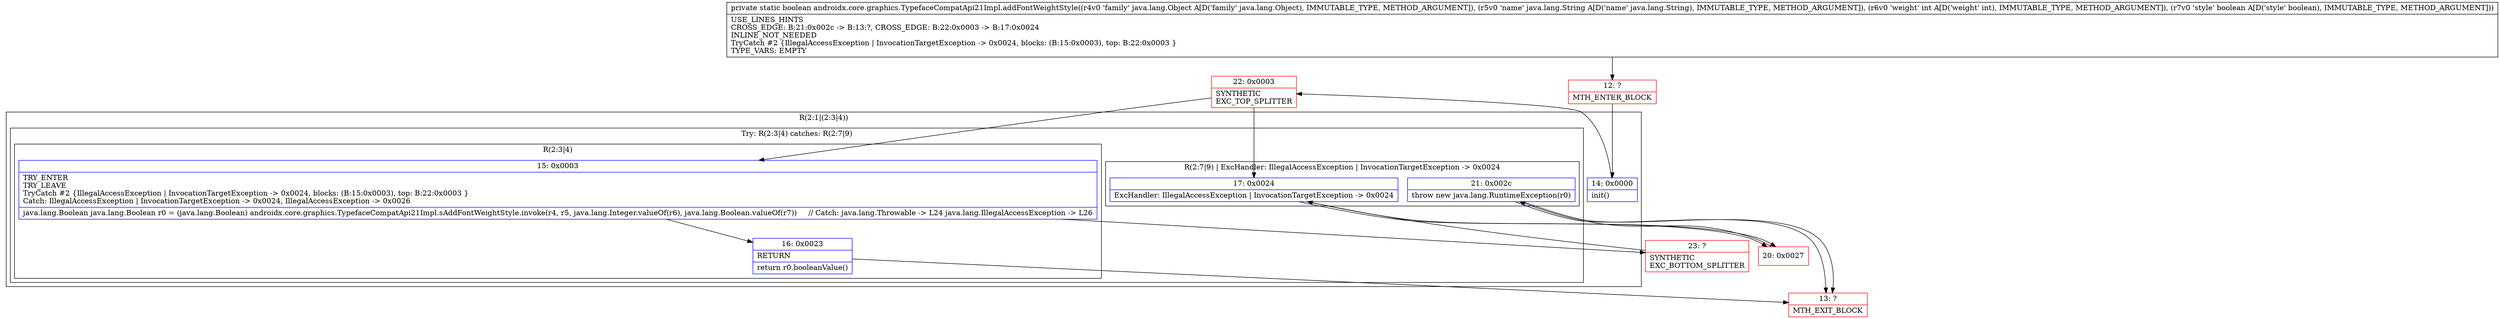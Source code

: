 digraph "CFG forandroidx.core.graphics.TypefaceCompatApi21Impl.addFontWeightStyle(Ljava\/lang\/Object;Ljava\/lang\/String;IZ)Z" {
subgraph cluster_Region_1361130596 {
label = "R(2:1|(2:3|4))";
node [shape=record,color=blue];
Node_14 [shape=record,label="{14\:\ 0x0000|init()\l}"];
subgraph cluster_TryCatchRegion_1580037727 {
label = "Try: R(2:3|4) catches: R(2:7|9)";
node [shape=record,color=blue];
subgraph cluster_Region_1452120826 {
label = "R(2:3|4)";
node [shape=record,color=blue];
Node_15 [shape=record,label="{15\:\ 0x0003|TRY_ENTER\lTRY_LEAVE\lTryCatch #2 \{IllegalAccessException \| InvocationTargetException \-\> 0x0024, blocks: (B:15:0x0003), top: B:22:0x0003 \}\lCatch: IllegalAccessException \| InvocationTargetException \-\> 0x0024, IllegalAccessException \-\> 0x0026\l|java.lang.Boolean java.lang.Boolean r0 = (java.lang.Boolean) androidx.core.graphics.TypefaceCompatApi21Impl.sAddFontWeightStyle.invoke(r4, r5, java.lang.Integer.valueOf(r6), java.lang.Boolean.valueOf(r7))     \/\/ Catch: java.lang.Throwable \-\> L24 java.lang.IllegalAccessException \-\> L26\l}"];
Node_16 [shape=record,label="{16\:\ 0x0023|RETURN\l|return r0.booleanValue()\l}"];
}
subgraph cluster_Region_36933977 {
label = "R(2:7|9) | ExcHandler: IllegalAccessException \| InvocationTargetException \-\> 0x0024\l";
node [shape=record,color=blue];
Node_17 [shape=record,label="{17\:\ 0x0024|ExcHandler: IllegalAccessException \| InvocationTargetException \-\> 0x0024\l}"];
Node_21 [shape=record,label="{21\:\ 0x002c|throw new java.lang.RuntimeException(r0)\l}"];
}
}
}
subgraph cluster_Region_36933977 {
label = "R(2:7|9) | ExcHandler: IllegalAccessException \| InvocationTargetException \-\> 0x0024\l";
node [shape=record,color=blue];
Node_17 [shape=record,label="{17\:\ 0x0024|ExcHandler: IllegalAccessException \| InvocationTargetException \-\> 0x0024\l}"];
Node_21 [shape=record,label="{21\:\ 0x002c|throw new java.lang.RuntimeException(r0)\l}"];
}
Node_12 [shape=record,color=red,label="{12\:\ ?|MTH_ENTER_BLOCK\l}"];
Node_22 [shape=record,color=red,label="{22\:\ 0x0003|SYNTHETIC\lEXC_TOP_SPLITTER\l}"];
Node_13 [shape=record,color=red,label="{13\:\ ?|MTH_EXIT_BLOCK\l}"];
Node_23 [shape=record,color=red,label="{23\:\ ?|SYNTHETIC\lEXC_BOTTOM_SPLITTER\l}"];
Node_20 [shape=record,color=red,label="{20\:\ 0x0027}"];
MethodNode[shape=record,label="{private static boolean androidx.core.graphics.TypefaceCompatApi21Impl.addFontWeightStyle((r4v0 'family' java.lang.Object A[D('family' java.lang.Object), IMMUTABLE_TYPE, METHOD_ARGUMENT]), (r5v0 'name' java.lang.String A[D('name' java.lang.String), IMMUTABLE_TYPE, METHOD_ARGUMENT]), (r6v0 'weight' int A[D('weight' int), IMMUTABLE_TYPE, METHOD_ARGUMENT]), (r7v0 'style' boolean A[D('style' boolean), IMMUTABLE_TYPE, METHOD_ARGUMENT]))  | USE_LINES_HINTS\lCROSS_EDGE: B:21:0x002c \-\> B:13:?, CROSS_EDGE: B:22:0x0003 \-\> B:17:0x0024\lINLINE_NOT_NEEDED\lTryCatch #2 \{IllegalAccessException \| InvocationTargetException \-\> 0x0024, blocks: (B:15:0x0003), top: B:22:0x0003 \}\lTYPE_VARS: EMPTY\l}"];
MethodNode -> Node_12;Node_14 -> Node_22;
Node_15 -> Node_16;
Node_15 -> Node_23;
Node_16 -> Node_13;
Node_17 -> Node_20;
Node_21 -> Node_13;
Node_17 -> Node_20;
Node_21 -> Node_13;
Node_12 -> Node_14;
Node_22 -> Node_15;
Node_22 -> Node_17;
Node_23 -> Node_17;
Node_20 -> Node_21;
}

